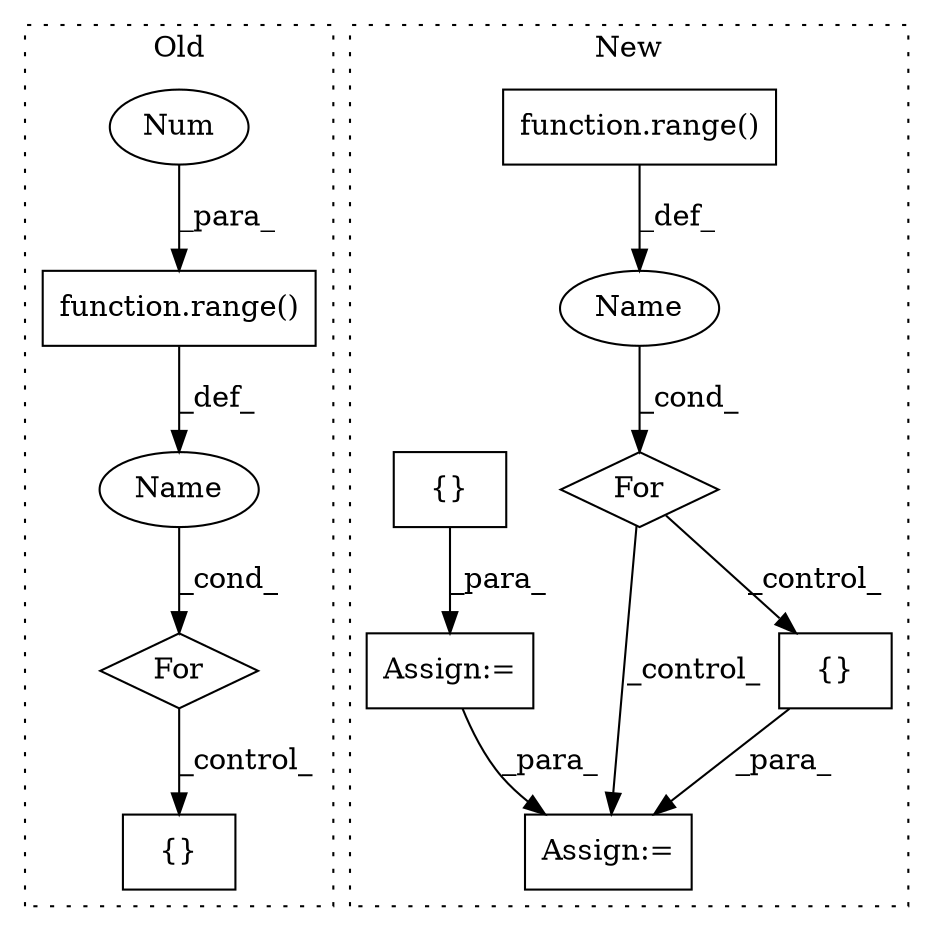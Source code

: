 digraph G {
subgraph cluster0 {
1 [label="function.range()" a="75" s="5645,5652" l="6,1" shape="box"];
4 [label="For" a="107" s="5636,5653" l="4,5" shape="diamond"];
7 [label="Num" a="76" s="5651" l="1" shape="ellipse"];
9 [label="{}" a="59" s="5797,5951" l="6,0" shape="box"];
10 [label="Name" a="87" s="5640" l="1" shape="ellipse"];
label = "Old";
style="dotted";
}
subgraph cluster1 {
2 [label="function.range()" a="75" s="2575,2591" l="6,1" shape="box"];
3 [label="For" a="107" s="2566,2592" l="4,5" shape="diamond"];
5 [label="Assign:=" a="68" s="2644" l="4" shape="box"];
6 [label="Name" a="87" s="2570" l="1" shape="ellipse"];
8 [label="{}" a="59" s="2474,2474" l="2,1" shape="box"];
11 [label="Assign:=" a="68" s="2471" l="3" shape="box"];
12 [label="{}" a="59" s="2648,2689" l="1,0" shape="box"];
label = "New";
style="dotted";
}
1 -> 10 [label="_def_"];
2 -> 6 [label="_def_"];
3 -> 5 [label="_control_"];
3 -> 12 [label="_control_"];
4 -> 9 [label="_control_"];
6 -> 3 [label="_cond_"];
7 -> 1 [label="_para_"];
8 -> 11 [label="_para_"];
10 -> 4 [label="_cond_"];
11 -> 5 [label="_para_"];
12 -> 5 [label="_para_"];
}